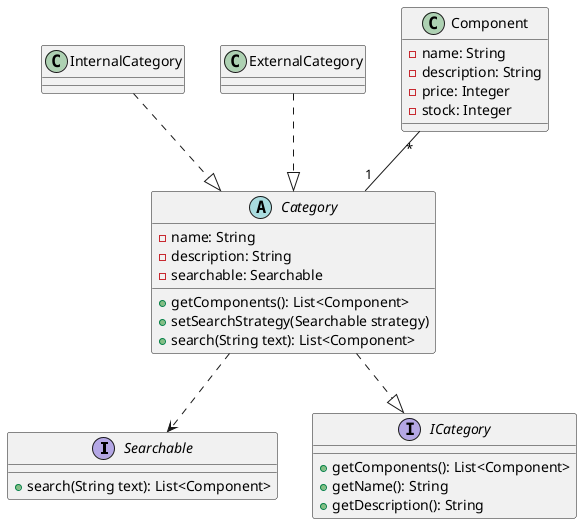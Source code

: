 @startuml
interface Searchable {
  + search(String text): List<Component>
}

abstract class Category {
  - name: String
  - description: String
  - searchable: Searchable

  + getComponents(): List<Component>
  + setSearchStrategy(Searchable strategy)
  + search(String text): List<Component>
}

class InternalCategory {
  
}

class ExternalCategory {
  
}

class Component {
  - name: String
  - description: String
  - price: Integer
  - stock: Integer
}

interface ICategory { 
  + getComponents(): List<Component>
  + getName(): String
  + getDescription(): String
}

Category ..|> ICategory
ExternalCategory ..|> Category
InternalCategory ..|> Category
Component "*"--"1" Category
Category ..> Searchable

@enduml

